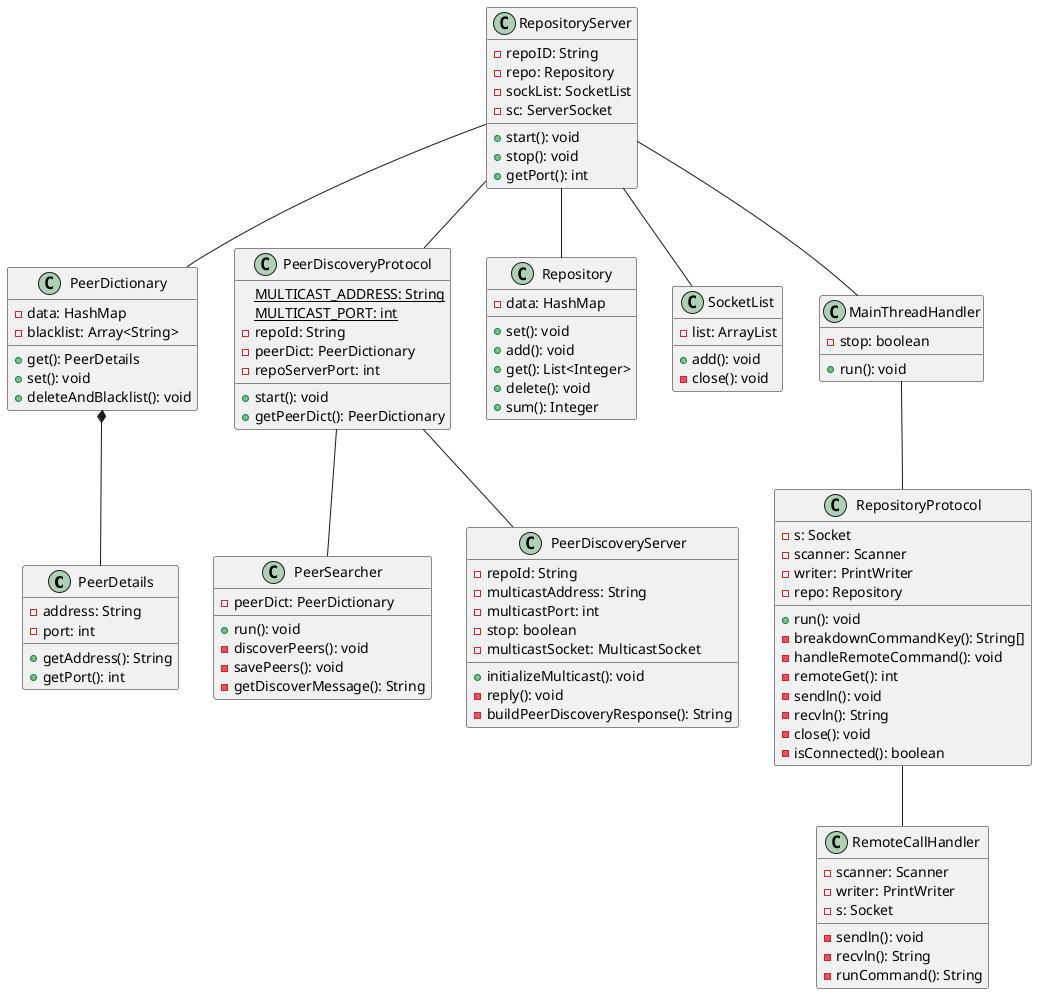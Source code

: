@startuml
class PeerDetails {
    - address: String
    - port: int
    
    + getAddress(): String
    + getPort(): int
}

class PeerDictionary {
    - data: HashMap
    - blacklist: Array<String>

    + get(): PeerDetails
    + set(): void
    + deleteAndBlacklist(): void
}

PeerDictionary *-- PeerDetails

class PeerSearcher {
    - peerDict: PeerDictionary

    + run(): void
    - discoverPeers(): void
    - savePeers(): void
    - getDiscoverMessage(): String
}

class PeerDiscoveryServer {
    - repoId: String
    - multicastAddress: String
    - multicastPort: int
    ' TODO: Need this?
    - stop: boolean
    - multicastSocket: MulticastSocket
    
    + initializeMulticast(): void
    - reply(): void
    - buildPeerDiscoveryResponse(): String
}

class PeerDiscoveryProtocol {
    {static} MULTICAST_ADDRESS: String
    {static} MULTICAST_PORT: int
    - repoId: String
    - peerDict: PeerDictionary
    - repoServerPort: int

    + start(): void
    + getPeerDict(): PeerDictionary
}

PeerDiscoveryProtocol -- PeerDiscoveryServer
PeerDiscoveryProtocol -- PeerSearcher

class Repository {
    - data: HashMap

    + set(): void
    + add(): void
    + get(): List<Integer>
    + delete(): void
    + sum(): Integer
}

class SocketList {
    - list: ArrayList

    + add(): void
    ' TODO: Need this?
    - close(): void
}

class RepositoryProtocol {
    - s: Socket
    - scanner: Scanner
    - writer: PrintWriter
    - repo: Repository

    + run(): void
    - breakdownCommandKey(): String[]
    - handleRemoteCommand(): void
    - remoteGet(): int
    - sendln(): void
    - recvln(): String
    - close(): void
    - isConnected(): boolean
}

class RemoteCallHandler {
    - scanner: Scanner
    - writer: PrintWriter
    - s: Socket

    - sendln(): void
    - recvln(): String
    - runCommand(): String
}

RepositoryProtocol -- RemoteCallHandler

class MainThreadHandler {
    - stop: boolean
    + run(): void
}

MainThreadHandler -- RepositoryProtocol

class RepositoryServer {
    - repoID: String
    - repo: Repository
    - sockList: SocketList
    - sc: ServerSocket
 
    + start(): void
    ' TODO: Check if this is still necessary
    + stop(): void
    + getPort(): int
}

RepositoryServer -- PeerDiscoveryProtocol
RepositoryServer -- PeerDictionary
RepositoryServer -- Repository
RepositoryServer -- SocketList
RepositoryServer -- MainThreadHandler

@enduml

